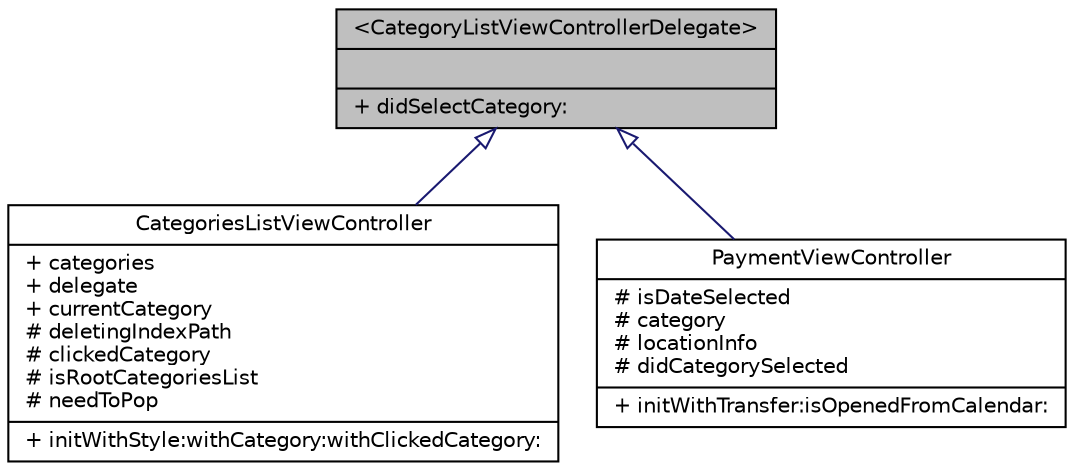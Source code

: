 digraph G
{
  edge [fontname="Helvetica",fontsize="10",labelfontname="Helvetica",labelfontsize="10"];
  node [fontname="Helvetica",fontsize="10",shape=record];
  Node1 [label="{\<CategoryListViewControllerDelegate\>\n||+ didSelectCategory:\l}",height=0.2,width=0.4,color="black", fillcolor="grey75", style="filled" fontcolor="black"];
  Node1 -> Node2 [dir=back,color="midnightblue",fontsize="10",style="solid",arrowtail="empty",fontname="Helvetica"];
  Node2 [label="{CategoriesListViewController\n|+ categories\l+ delegate\l+ currentCategory\l# deletingIndexPath\l# clickedCategory\l# isRootCategoriesList\l# needToPop\l|+ initWithStyle:withCategory:withClickedCategory:\l}",height=0.2,width=0.4,color="black", fillcolor="white", style="filled",URL="$interface_categories_list_view_controller.html",tooltip="represents the list of entire categories with add and remove possibilities"];
  Node1 -> Node3 [dir=back,color="midnightblue",fontsize="10",style="solid",arrowtail="empty",fontname="Helvetica"];
  Node3 [label="{PaymentViewController\n|# isDateSelected\l# category\l# locationInfo\l# didCategorySelected\l|+ initWithTransfer:isOpenedFromCalendar:\l}",height=0.2,width=0.4,color="black", fillcolor="white", style="filled",URL="$interface_payment_view_controller.html",tooltip="PaymentViewController class. This class is responsible for adding/changeing new payment. After creating new payment,the created payment displays on PaymentsListViewController."];
}
